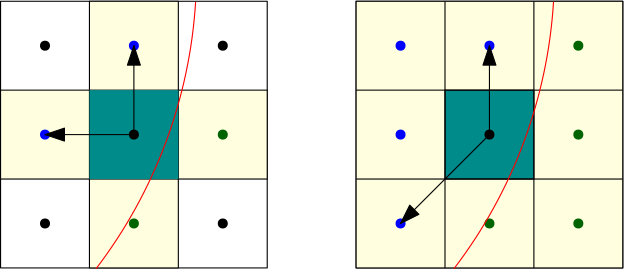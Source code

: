 <?xml version="1.0"?>
<!DOCTYPE ipe SYSTEM "ipe.dtd">
<ipe version="70005" creator="Ipe 7.1.1">
<info created="D:20130607160340" modified="D:20130607161219"/>
<ipestyle name="basic">
<symbol name="arrow/arc(spx)">
<path stroke="sym-stroke" fill="sym-stroke" pen="sym-pen">
0 0 m
-1 0.333 l
-1 -0.333 l
h
</path>
</symbol>
<symbol name="arrow/farc(spx)">
<path stroke="sym-stroke" fill="white" pen="sym-pen">
0 0 m
-1 0.333 l
-1 -0.333 l
h
</path>
</symbol>
<symbol name="mark/circle(sx)" transformations="translations">
<path fill="sym-stroke">
0.6 0 0 0.6 0 0 e
0.4 0 0 0.4 0 0 e
</path>
</symbol>
<symbol name="mark/disk(sx)" transformations="translations">
<path fill="sym-stroke">
0.6 0 0 0.6 0 0 e
</path>
</symbol>
<symbol name="mark/fdisk(sfx)" transformations="translations">
<group>
<path fill="sym-fill">
0.5 0 0 0.5 0 0 e
</path>
<path fill="sym-stroke" fillrule="eofill">
0.6 0 0 0.6 0 0 e
0.4 0 0 0.4 0 0 e
</path>
</group>
</symbol>
<symbol name="mark/box(sx)" transformations="translations">
<path fill="sym-stroke" fillrule="eofill">
-0.6 -0.6 m
0.6 -0.6 l
0.6 0.6 l
-0.6 0.6 l
h
-0.4 -0.4 m
0.4 -0.4 l
0.4 0.4 l
-0.4 0.4 l
h
</path>
</symbol>
<symbol name="mark/square(sx)" transformations="translations">
<path fill="sym-stroke">
-0.6 -0.6 m
0.6 -0.6 l
0.6 0.6 l
-0.6 0.6 l
h
</path>
</symbol>
<symbol name="mark/fsquare(sfx)" transformations="translations">
<group>
<path fill="sym-fill">
-0.5 -0.5 m
0.5 -0.5 l
0.5 0.5 l
-0.5 0.5 l
h
</path>
<path fill="sym-stroke" fillrule="eofill">
-0.6 -0.6 m
0.6 -0.6 l
0.6 0.6 l
-0.6 0.6 l
h
-0.4 -0.4 m
0.4 -0.4 l
0.4 0.4 l
-0.4 0.4 l
h
</path>
</group>
</symbol>
<symbol name="mark/cross(sx)" transformations="translations">
<group>
<path fill="sym-stroke">
-0.43 -0.57 m
0.57 0.43 l
0.43 0.57 l
-0.57 -0.43 l
h
</path>
<path fill="sym-stroke">
-0.43 0.57 m
0.57 -0.43 l
0.43 -0.57 l
-0.57 0.43 l
h
</path>
</group>
</symbol>
<symbol name="arrow/fnormal(spx)">
<path stroke="sym-stroke" fill="white" pen="sym-pen">
0 0 m
-1 0.333 l
-1 -0.333 l
h
</path>
</symbol>
<symbol name="arrow/pointed(spx)">
<path stroke="sym-stroke" fill="sym-stroke" pen="sym-pen">
0 0 m
-1 0.333 l
-0.8 0 l
-1 -0.333 l
h
</path>
</symbol>
<symbol name="arrow/fpointed(spx)">
<path stroke="sym-stroke" fill="white" pen="sym-pen">
0 0 m
-1 0.333 l
-0.8 0 l
-1 -0.333 l
h
</path>
</symbol>
<symbol name="arrow/linear(spx)">
<path stroke="sym-stroke" pen="sym-pen">
-1 0.333 m
0 0 l
-1 -0.333 l
</path>
</symbol>
<symbol name="arrow/fdouble(spx)">
<path stroke="sym-stroke" fill="white" pen="sym-pen">
0 0 m
-1 0.333 l
-1 -0.333 l
h
-1 0 m
-2 0.333 l
-2 -0.333 l
h
</path>
</symbol>
<symbol name="arrow/double(spx)">
<path stroke="sym-stroke" fill="sym-stroke" pen="sym-pen">
0 0 m
-1 0.333 l
-1 -0.333 l
h
-1 0 m
-2 0.333 l
-2 -0.333 l
h
</path>
</symbol>
<pen name="heavier" value="0.8"/>
<pen name="fat" value="1.2"/>
<pen name="ultrafat" value="2"/>
<symbolsize name="large" value="5"/>
<symbolsize name="small" value="2"/>
<symbolsize name="tiny" value="1.1"/>
<arrowsize name="large" value="10"/>
<arrowsize name="small" value="5"/>
<arrowsize name="tiny" value="3"/>
<color name="red" value="1 0 0"/>
<color name="green" value="0 1 0"/>
<color name="blue" value="0 0 1"/>
<color name="yellow" value="1 1 0"/>
<color name="orange" value="1 0.647 0"/>
<color name="gold" value="1 0.843 0"/>
<color name="purple" value="0.627 0.125 0.941"/>
<color name="gray" value="0.745"/>
<color name="brown" value="0.647 0.165 0.165"/>
<color name="navy" value="0 0 0.502"/>
<color name="pink" value="1 0.753 0.796"/>
<color name="seagreen" value="0.18 0.545 0.341"/>
<color name="turquoise" value="0.251 0.878 0.816"/>
<color name="violet" value="0.933 0.51 0.933"/>
<color name="darkblue" value="0 0 0.545"/>
<color name="darkcyan" value="0 0.545 0.545"/>
<color name="darkgray" value="0.663"/>
<color name="darkgreen" value="0 0.392 0"/>
<color name="darkmagenta" value="0.545 0 0.545"/>
<color name="darkorange" value="1 0.549 0"/>
<color name="darkred" value="0.545 0 0"/>
<color name="lightblue" value="0.678 0.847 0.902"/>
<color name="lightcyan" value="0.878 1 1"/>
<color name="lightgray" value="0.827"/>
<color name="lightgreen" value="0.565 0.933 0.565"/>
<color name="lightyellow" value="1 1 0.878"/>
<dashstyle name="dashed" value="[4] 0"/>
<dashstyle name="dotted" value="[1 3] 0"/>
<dashstyle name="dash dotted" value="[4 2 1 2] 0"/>
<dashstyle name="dash dot dotted" value="[4 2 1 2 1 2] 0"/>
<textsize name="large" value="\large"/>
<textsize name="Large" value="\Large"/>
<textsize name="LARGE" value="\LARGE"/>
<textsize name="huge" value="\huge"/>
<textsize name="Huge" value="\Huge"/>
<textsize name="small" value="\small"/>
<textsize name="footnote" value="\footnotesize"/>
<textsize name="tiny" value="\tiny"/>
<textstyle name="center" begin="\begin{center}" end="\end{center}"/>
<textstyle name="itemize" begin="\begin{itemize}" end="\end{itemize}"/>
<textstyle name="item" begin="\begin{itemize}\item{}" end="\end{itemize}"/>
<gridsize name="4 pts" value="4"/>
<gridsize name="8 pts (~3 mm)" value="8"/>
<gridsize name="16 pts (~6 mm)" value="16"/>
<gridsize name="32 pts (~12 mm)" value="32"/>
<gridsize name="10 pts (~3.5 mm)" value="10"/>
<gridsize name="20 pts (~7 mm)" value="20"/>
<gridsize name="14 pts (~5 mm)" value="14"/>
<gridsize name="28 pts (~10 mm)" value="28"/>
<gridsize name="56 pts (~20 mm)" value="56"/>
<anglesize name="90 deg" value="90"/>
<anglesize name="60 deg" value="60"/>
<anglesize name="45 deg" value="45"/>
<anglesize name="30 deg" value="30"/>
<anglesize name="22.5 deg" value="22.5"/>
<tiling name="falling" angle="-60" step="4" width="1"/>
<tiling name="rising" angle="30" step="4" width="1"/>
</ipestyle>
<page>
<layer name="alpha"/>
<view layers="alpha" active="alpha"/>
<path layer="alpha" stroke="black" fill="white">
128 736 m
128 640 l
224 640 l
224 736 l
h
</path>
<path stroke="black" fill="white">
256 736 m
256 640 l
352 640 l
352 736 l
h
</path>
<path stroke="black" fill="lightyellow">
160 736 m
160 704 l
192 704 l
192 736 l
h
</path>
<path stroke="black" fill="lightyellow">
160 672 m
160 640 l
192 640 l
192 672 l
h
</path>
<path stroke="black" fill="lightyellow">
192 704 m
192 672 l
224 672 l
224 704 l
h
</path>
<path stroke="black" fill="lightyellow">
128 704 m
128 672 l
160 672 l
160 704 l
h
</path>
<use name="mark/disk(sx)" pos="176 688" size="normal" stroke="black"/>
<path fill="darkcyan">
160 704 m
160 672 l
192 672 l
192 704 l
h
</path>
<use name="mark/disk(sx)" pos="144 688" size="normal" stroke="blue"/>
<use name="mark/disk(sx)" pos="176 720" size="normal" stroke="blue"/>
<use name="mark/disk(sx)" pos="144 720" size="normal" stroke="black"/>
<use name="mark/disk(sx)" pos="208 720" size="normal" stroke="black"/>
<use name="mark/disk(sx)" pos="208 656" size="normal" stroke="black"/>
<use name="mark/disk(sx)" pos="144 656" size="normal" stroke="black"/>
<use name="mark/disk(sx)" pos="176 656" size="normal" stroke="darkgreen"/>
<use name="mark/disk(sx)" pos="176 688" size="normal" stroke="black"/>
<path stroke="black" fill="lightyellow">
256 736 m
256 640 l
352 640 l
352 736 l
h
</path>
<path stroke="black" fill="darkcyan">
288 704 m
288 672 l
320 672 l
320 704 l
h
</path>
<path stroke="black" fill="darkcyan">
288 640 m
288 736 l
</path>
<path stroke="black" fill="darkcyan">
320 736 m
320 640 l
</path>
<path stroke="black" fill="darkcyan">
352 704 m
256 704 l
</path>
<path stroke="black" fill="darkcyan">
256 672 m
352 672 l
</path>
<use name="mark/disk(sx)" pos="304 688" size="normal" stroke="black"/>
<use name="mark/disk(sx)" pos="336 720" size="normal" stroke="darkgreen"/>
<use name="mark/disk(sx)" pos="304 720" size="normal" stroke="blue"/>
<use name="mark/disk(sx)" pos="272 720" size="normal" stroke="blue"/>
<use name="mark/disk(sx)" pos="272 688" size="normal" stroke="blue"/>
<use name="mark/disk(sx)" pos="272 656" size="normal" stroke="blue"/>
<use name="mark/disk(sx)" pos="304 656" size="normal" stroke="darkgreen"/>
<use name="mark/disk(sx)" pos="336 656" size="normal" stroke="darkgreen"/>
<use name="mark/disk(sx)" pos="336 688" size="normal" stroke="darkgreen"/>
<path stroke="black" cap="1">
176 688 m
176 688 l
</path>
<use name="mark/disk(sx)" pos="208 688" size="normal" stroke="darkgreen"/>
<path stroke="red">
162.357 639.688 m
176.146 0 0 176.146 22.4133 746.662 198.221 735.752 a
</path>
<path matrix="1 0 0 1 128.847 0.00034256" stroke="red">
162.357 639.688 m
176.146 0 0 176.146 22.4133 746.662 198.221 735.752 a
</path>
<path stroke="black" arrow="normal/normal">
176 688 m
176 720 l
</path>
<path stroke="black" arrow="normal/normal">
176 688 m
144 688 l
</path>
<path stroke="black" arrow="normal/normal">
304 688 m
304 720 l
</path>
<path stroke="black" arrow="normal/normal">
304 688 m
272 656 l
</path>
</page>
</ipe>
